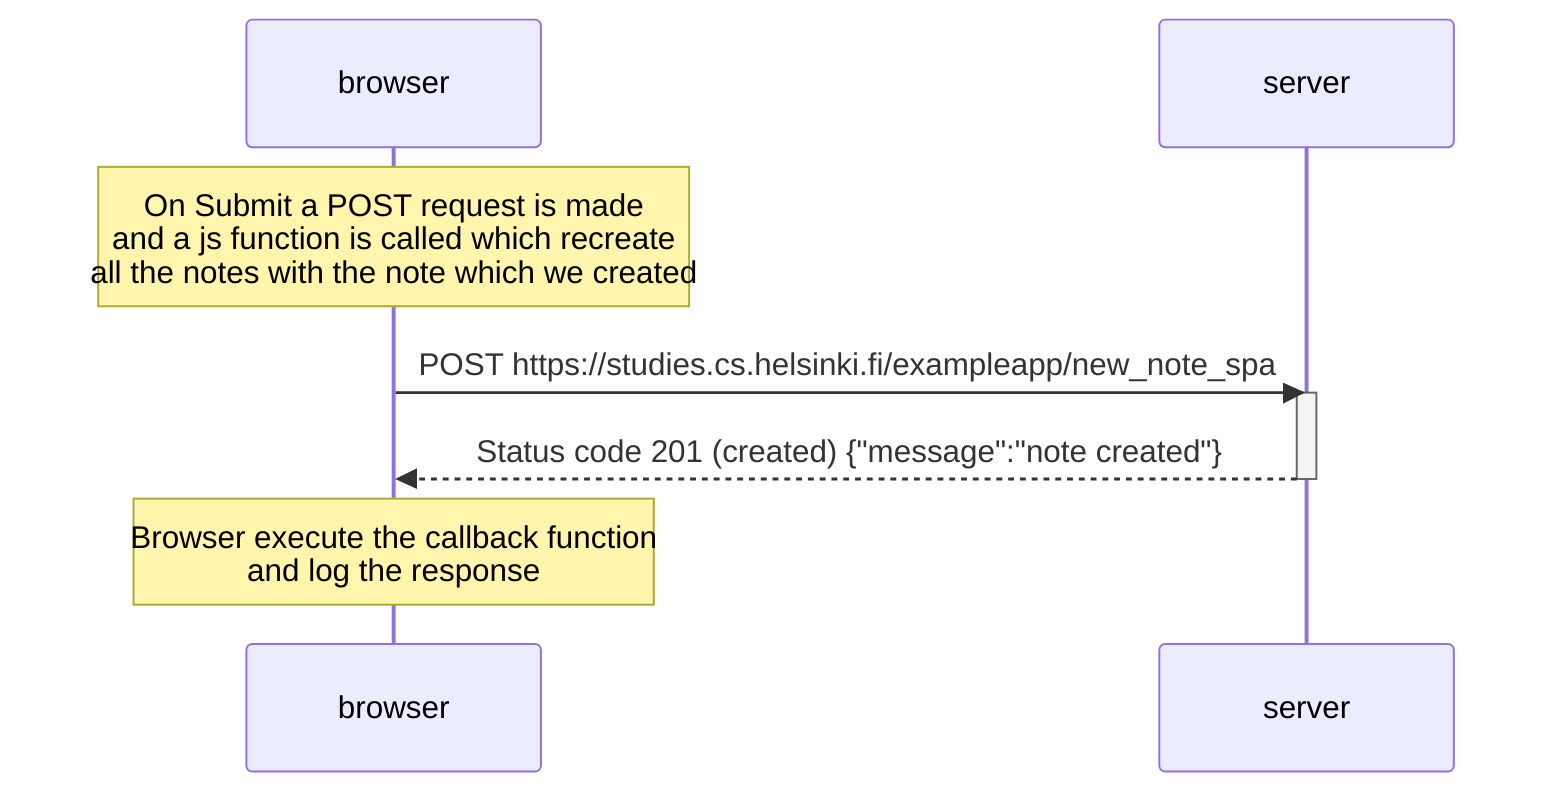 sequenceDiagram
    participant browser
    participant server

    Note over browser: On Submit a POST request is made <br/>and a js function is called which recreate <br/>all the notes with the note which we created 

    browser->>server: POST https://studies.cs.helsinki.fi/exampleapp/new_note_spa
    activate server
    server-->>browser: Status code 201 (created) {"message":"note created"}
    deactivate server

    Note over browser: Browser execute the callback function<br/> and log the response